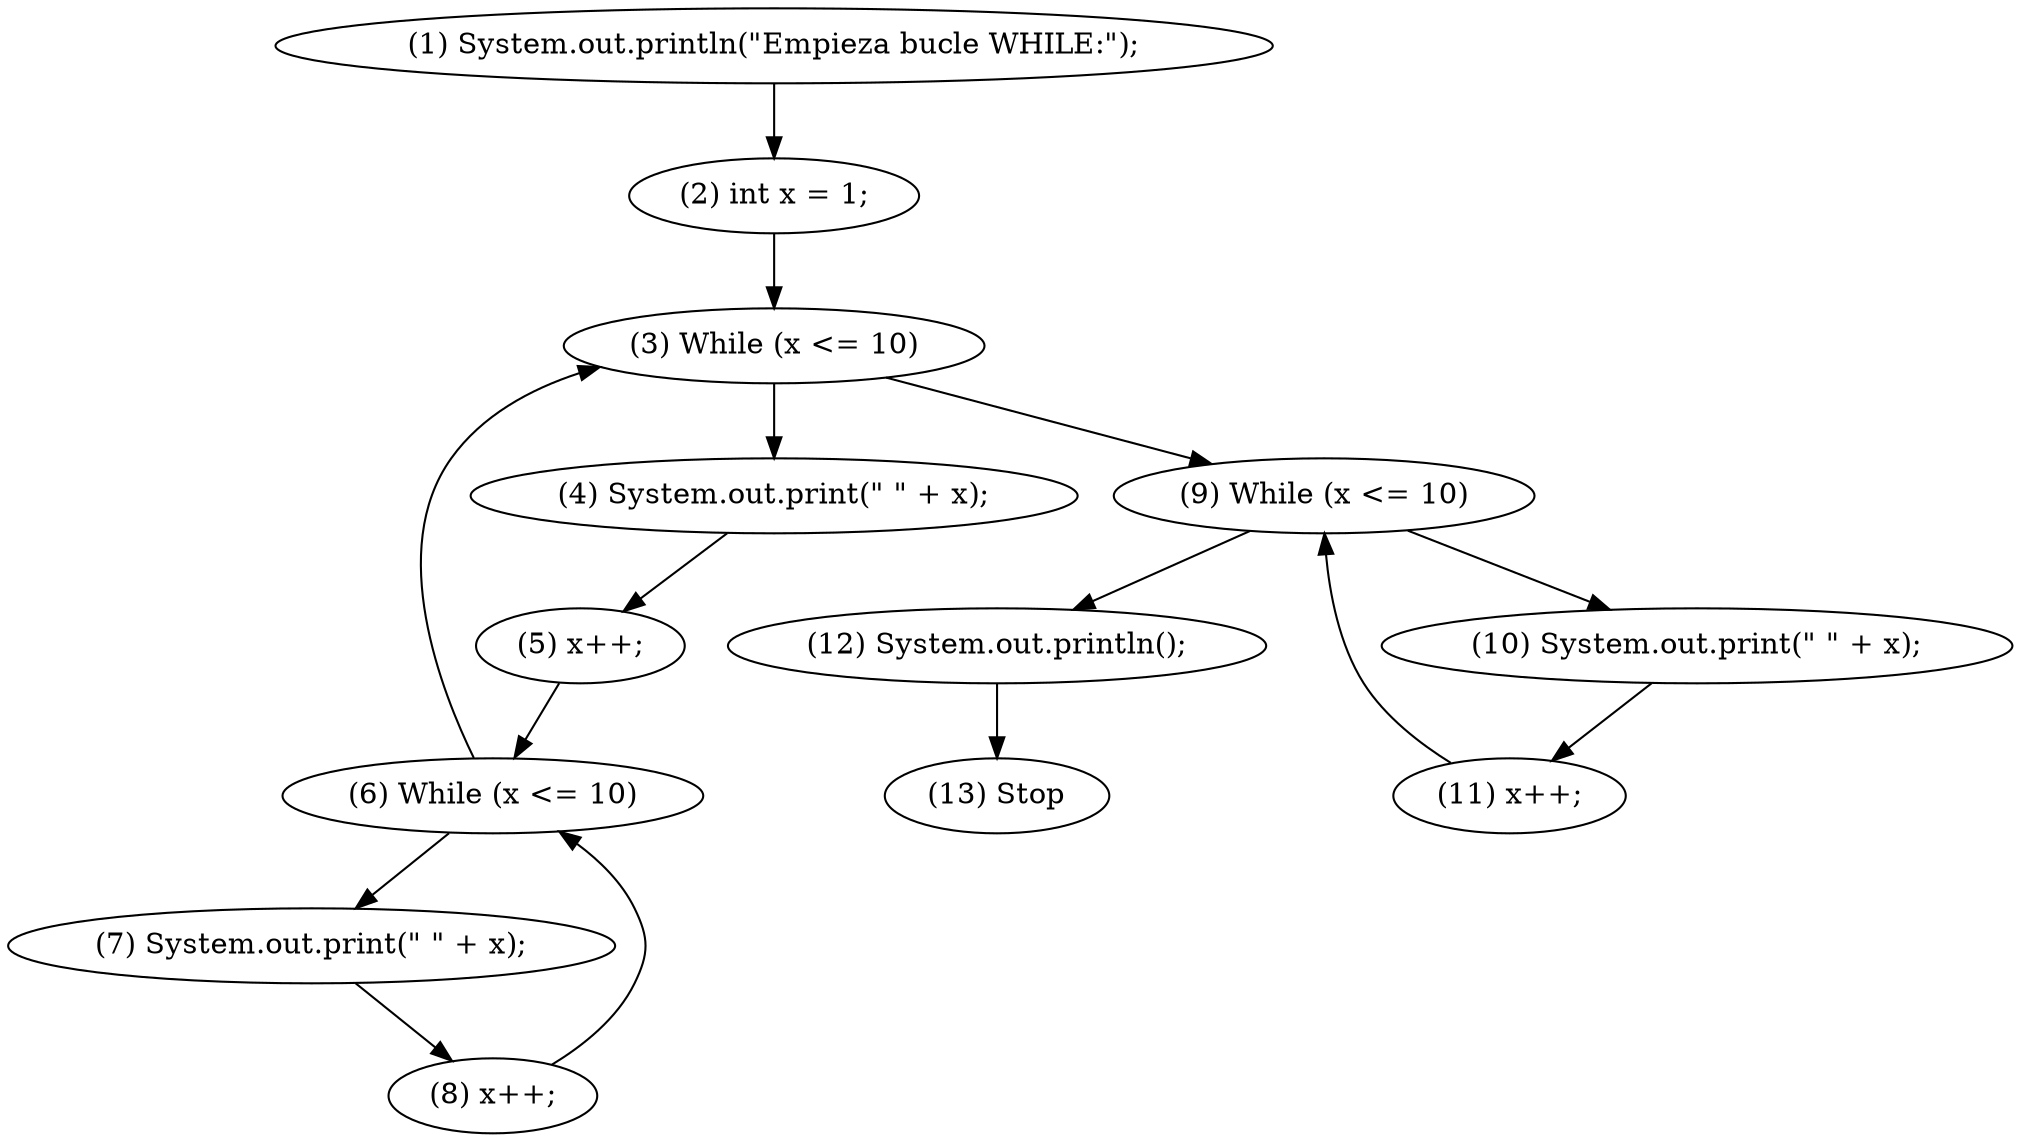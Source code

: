 digraph G {
"(1) System.out.println(\"Empieza bucle WHILE:\");" -> "(2) int x = 1;""(2) int x = 1;" -> "(3) While (x <= 10)""(3) While (x <= 10)" -> "(4) System.out.print(\" \" + x);""(4) System.out.print(\" \" + x);" -> "(5) x++;""(5) x++;" -> "(6) While (x <= 10)""(6) While (x <= 10)" -> "(7) System.out.print(\" \" + x);""(7) System.out.print(\" \" + x);" -> "(8) x++;""(8) x++;" -> "(6) While (x <= 10)""(6) While (x <= 10)" -> "(3) While (x <= 10)""(3) While (x <= 10)" -> "(9) While (x <= 10)""(9) While (x <= 10)" -> "(10) System.out.print(\" \" + x);""(10) System.out.print(\" \" + x);" -> "(11) x++;""(11) x++;" -> "(9) While (x <= 10)""(9) While (x <= 10)" -> "(12) System.out.println();""(12) System.out.println();" -> "(13) Stop"}
